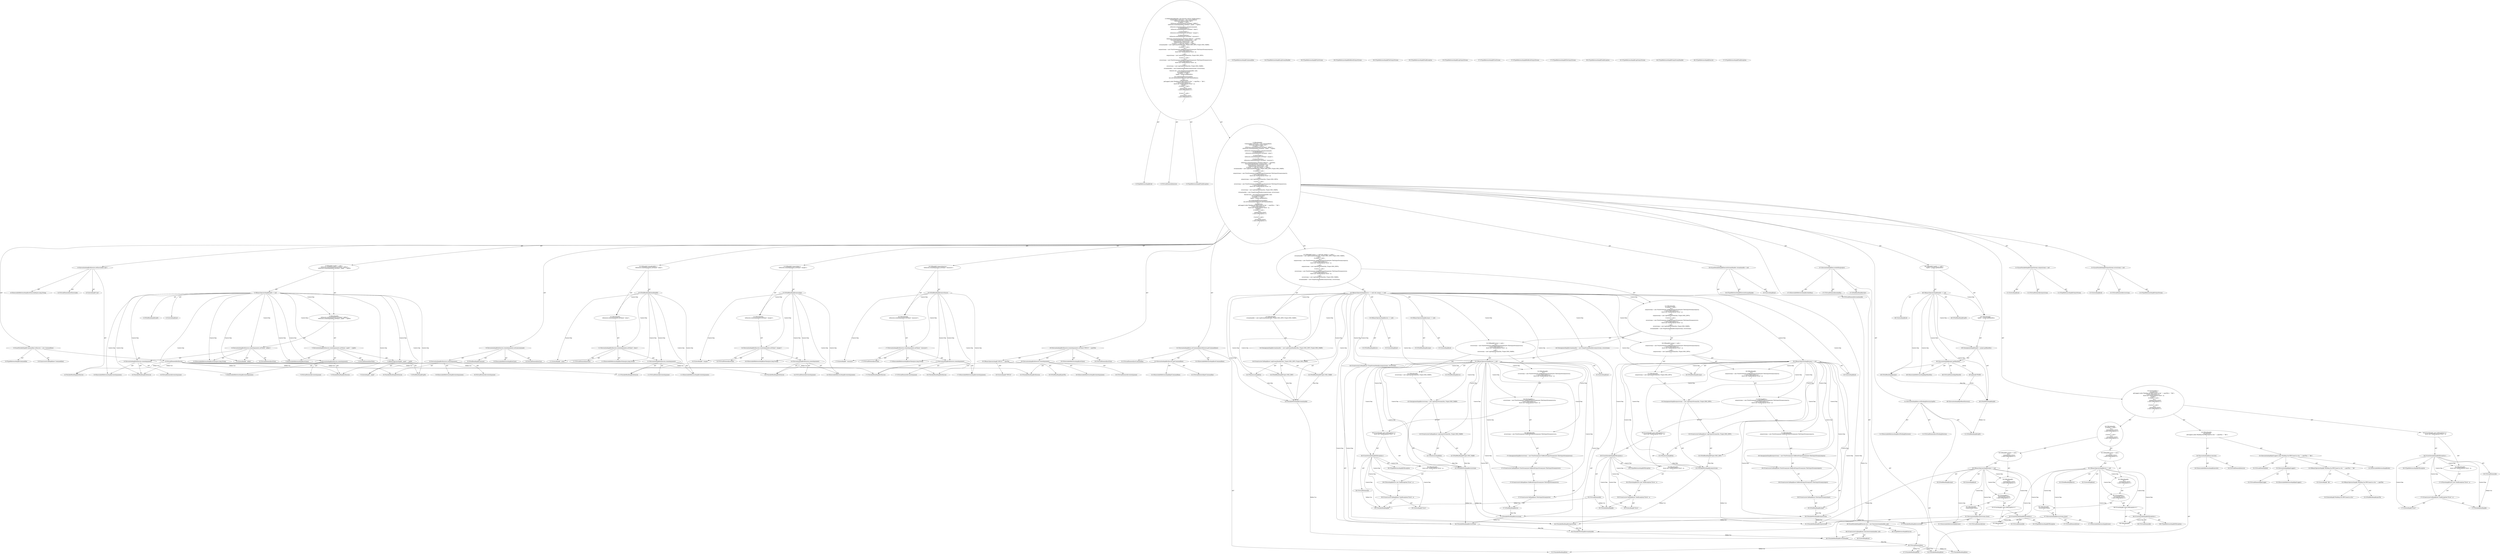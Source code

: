 digraph "execute#?" {
0 [label="2:CtTypeReferenceImpl@void" shape=ellipse]
1 [label="2:CtVirtualElement@execute" shape=ellipse]
2 [label="2:CtTypeReferenceImpl@TaskException" shape=ellipse]
3 [label="3:CtTypeReferenceImpl@Commandline" shape=ellipse]
4 [label="3:CtTypeReferenceImpl@Commandline" shape=ellipse]
5 [label="3:CtConstructorCallImpl@new Commandline()" shape=ellipse]
6 [label="3:CtVirtualElement@toExecute" shape=ellipse]
7 [label="3:CtLocalVariableImpl@Commandline toExecute = new Commandline()" shape=ellipse]
8 [label="4:CtExecutableReferenceImpl@setExecutable(java.lang.String)" shape=ellipse]
9 [label="4:CtVirtualElement@setExecutable" shape=ellipse]
10 [label="4:CtVariableReadImpl@toExecute" shape=ellipse]
11 [label="4:CtLiteralImpl@\"rpm\"" shape=ellipse]
12 [label="4:CtInvocationImpl@toExecute.setExecutable(\"rpm\")" shape=ellipse]
13 [label="5:CtFieldReadImpl@topDir" shape=ellipse]
14 [label="5:CtLiteralImpl@null" shape=ellipse]
15 [label="5:CtBinaryOperatorImpl@topDir != null" shape=ellipse]
16 [label="6:CtExecutableReferenceImpl@setValue(java.lang.String)" shape=ellipse]
17 [label="6:CtVirtualElement@setValue" shape=ellipse]
18 [label="6:CtExecutableReferenceImpl@createArgument()" shape=ellipse]
19 [label="6:CtVirtualElement@createArgument" shape=ellipse]
20 [label="6:CtVariableReadImpl@toExecute" shape=ellipse]
21 [label="6:CtInvocationImpl@toExecute.createArgument()" shape=ellipse]
22 [label="6:CtLiteralImpl@\"--define\"" shape=ellipse]
23 [label="6:CtInvocationImpl@toExecute.createArgument().setValue(\"--define\")" shape=ellipse]
24 [label="7:CtExecutableReferenceImpl@setValue()" shape=ellipse]
25 [label="7:CtVirtualElement@setValue" shape=ellipse]
26 [label="7:CtExecutableReferenceImpl@createArgument()" shape=ellipse]
27 [label="7:CtVirtualElement@createArgument" shape=ellipse]
28 [label="7:CtVariableReadImpl@toExecute" shape=ellipse]
29 [label="7:CtInvocationImpl@toExecute.createArgument()" shape=ellipse]
30 [label="7:CtLiteralImpl@\"_topdir\"" shape=ellipse]
31 [label="7:CtFieldReadImpl@topDir" shape=ellipse]
32 [label="7:CtBinaryOperatorImpl@\"_topdir\" + topDir" shape=ellipse]
33 [label="7:CtInvocationImpl@toExecute.createArgument().setValue(\"_topdir\" + topDir)" shape=ellipse]
34 [label="5:CtBlockImpl@\{
    toExecute.createArgument().setValue(\"--define\");
    toExecute.createArgument().setValue(\"_topdir\" + topDir);
\}" shape=ellipse]
35 [label="5:CtIfImpl@if (topDir != null) \{
    toExecute.createArgument().setValue(\"--define\");
    toExecute.createArgument().setValue(\"_topdir\" + topDir);
\}" shape=ellipse]
36 [label="9:CtExecutableReferenceImpl@setLine()" shape=ellipse]
37 [label="9:CtVirtualElement@setLine" shape=ellipse]
38 [label="9:CtExecutableReferenceImpl@createArgument()" shape=ellipse]
39 [label="9:CtVirtualElement@createArgument" shape=ellipse]
40 [label="9:CtVariableReadImpl@toExecute" shape=ellipse]
41 [label="9:CtInvocationImpl@toExecute.createArgument()" shape=ellipse]
42 [label="9:CtFieldReadImpl@command" shape=ellipse]
43 [label="9:CtInvocationImpl@toExecute.createArgument().setLine(command)" shape=ellipse]
44 [label="10:CtFieldReadImpl@cleanBuildDir" shape=ellipse]
45 [label="11:CtExecutableReferenceImpl@setValue(java.lang.String)" shape=ellipse]
46 [label="11:CtVirtualElement@setValue" shape=ellipse]
47 [label="11:CtExecutableReferenceImpl@createArgument()" shape=ellipse]
48 [label="11:CtVirtualElement@createArgument" shape=ellipse]
49 [label="11:CtVariableReadImpl@toExecute" shape=ellipse]
50 [label="11:CtInvocationImpl@toExecute.createArgument()" shape=ellipse]
51 [label="11:CtLiteralImpl@\"--clean\"" shape=ellipse]
52 [label="11:CtInvocationImpl@toExecute.createArgument().setValue(\"--clean\")" shape=ellipse]
53 [label="10:CtBlockImpl@\{
    toExecute.createArgument().setValue(\"--clean\");
\}" shape=ellipse]
54 [label="10:CtIfImpl@if (cleanBuildDir) \{
    toExecute.createArgument().setValue(\"--clean\");
\}" shape=ellipse]
55 [label="13:CtFieldReadImpl@removeSpec" shape=ellipse]
56 [label="14:CtExecutableReferenceImpl@setValue(java.lang.String)" shape=ellipse]
57 [label="14:CtVirtualElement@setValue" shape=ellipse]
58 [label="14:CtExecutableReferenceImpl@createArgument()" shape=ellipse]
59 [label="14:CtVirtualElement@createArgument" shape=ellipse]
60 [label="14:CtVariableReadImpl@toExecute" shape=ellipse]
61 [label="14:CtInvocationImpl@toExecute.createArgument()" shape=ellipse]
62 [label="14:CtLiteralImpl@\"--rmspec\"" shape=ellipse]
63 [label="14:CtInvocationImpl@toExecute.createArgument().setValue(\"--rmspec\")" shape=ellipse]
64 [label="13:CtBlockImpl@\{
    toExecute.createArgument().setValue(\"--rmspec\");
\}" shape=ellipse]
65 [label="13:CtIfImpl@if (removeSpec) \{
    toExecute.createArgument().setValue(\"--rmspec\");
\}" shape=ellipse]
66 [label="16:CtFieldReadImpl@removeSource" shape=ellipse]
67 [label="17:CtExecutableReferenceImpl@setValue(java.lang.String)" shape=ellipse]
68 [label="17:CtVirtualElement@setValue" shape=ellipse]
69 [label="17:CtExecutableReferenceImpl@createArgument()" shape=ellipse]
70 [label="17:CtVirtualElement@createArgument" shape=ellipse]
71 [label="17:CtVariableReadImpl@toExecute" shape=ellipse]
72 [label="17:CtInvocationImpl@toExecute.createArgument()" shape=ellipse]
73 [label="17:CtLiteralImpl@\"--rmsource\"" shape=ellipse]
74 [label="17:CtInvocationImpl@toExecute.createArgument().setValue(\"--rmsource\")" shape=ellipse]
75 [label="16:CtBlockImpl@\{
    toExecute.createArgument().setValue(\"--rmsource\");
\}" shape=ellipse]
76 [label="16:CtIfImpl@if (removeSource) \{
    toExecute.createArgument().setValue(\"--rmsource\");
\}" shape=ellipse]
77 [label="19:CtExecutableReferenceImpl@setValue()" shape=ellipse]
78 [label="19:CtVirtualElement@setValue" shape=ellipse]
79 [label="19:CtExecutableReferenceImpl@createArgument()" shape=ellipse]
80 [label="19:CtVirtualElement@createArgument" shape=ellipse]
81 [label="19:CtVariableReadImpl@toExecute" shape=ellipse]
82 [label="19:CtInvocationImpl@toExecute.createArgument()" shape=ellipse]
83 [label="19:CtLiteralImpl@\"SPECS/\"" shape=ellipse]
84 [label="19:CtFieldReadImpl@specFile" shape=ellipse]
85 [label="19:CtBinaryOperatorImpl@\"SPECS/\" + specFile" shape=ellipse]
86 [label="19:CtInvocationImpl@toExecute.createArgument().setValue(\"SPECS/\" + specFile)" shape=ellipse]
87 [label="20:CtTypeReferenceImpl@ExecuteStreamHandler" shape=ellipse]
88 [label="20:CtLiteralImpl@null" shape=ellipse]
89 [label="20:CtVirtualElement@streamhandler" shape=ellipse]
90 [label="20:CtLocalVariableImpl@ExecuteStreamHandler streamhandler = null" shape=ellipse]
91 [label="21:CtTypeReferenceImpl@OutputStream" shape=ellipse]
92 [label="21:CtLiteralImpl@null" shape=ellipse]
93 [label="21:CtVirtualElement@outputstream" shape=ellipse]
94 [label="21:CtLocalVariableImpl@OutputStream outputstream = null" shape=ellipse]
95 [label="22:CtTypeReferenceImpl@OutputStream" shape=ellipse]
96 [label="22:CtLiteralImpl@null" shape=ellipse]
97 [label="22:CtVirtualElement@errorstream" shape=ellipse]
98 [label="22:CtLocalVariableImpl@OutputStream errorstream = null" shape=ellipse]
99 [label="23:CtFieldReadImpl@error" shape=ellipse]
100 [label="23:CtLiteralImpl@null" shape=ellipse]
101 [label="23:CtBinaryOperatorImpl@(error == null)" shape=ellipse]
102 [label="23:CtFieldReadImpl@output" shape=ellipse]
103 [label="23:CtLiteralImpl@null" shape=ellipse]
104 [label="23:CtBinaryOperatorImpl@(output == null)" shape=ellipse]
105 [label="23:CtBinaryOperatorImpl@(error == null) && (output == null)" shape=ellipse]
106 [label="24:CtVariableWriteImpl@streamhandler" shape=ellipse]
107 [label="24:CtTypeReferenceImpl@LogStreamHandler" shape=ellipse]
108 [label="24:CtThisAccessImpl@this" shape=ellipse]
109 [label="24:CtFieldReadImpl@Project.MSG_INFO" shape=ellipse]
110 [label="24:CtFieldReadImpl@Project.MSG_WARN" shape=ellipse]
111 [label="24:CtConstructorCallImpl@new LogStreamHandler(this, Project.MSG_INFO, Project.MSG_WARN)" shape=ellipse]
112 [label="24:CtAssignmentImpl@streamhandler = new LogStreamHandler(this, Project.MSG_INFO, Project.MSG_WARN)" shape=ellipse]
113 [label="23:CtBlockImpl@\{
    streamhandler = new LogStreamHandler(this, Project.MSG_INFO, Project.MSG_WARN);
\}" shape=ellipse]
114 [label="26:CtFieldReadImpl@output" shape=ellipse]
115 [label="26:CtLiteralImpl@null" shape=ellipse]
116 [label="26:CtBinaryOperatorImpl@output != null" shape=ellipse]
117 [label="28:CtVariableWriteImpl@outputstream" shape=ellipse]
118 [label="28:CtTypeReferenceImpl@PrintStream" shape=ellipse]
119 [label="28:CtTypeReferenceImpl@BufferedOutputStream" shape=ellipse]
120 [label="28:CtTypeReferenceImpl@FileOutputStream" shape=ellipse]
121 [label="28:CtFieldReadImpl@output" shape=ellipse]
122 [label="28:CtConstructorCallImpl@new FileOutputStream(output)" shape=ellipse]
123 [label="28:CtConstructorCallImpl@new BufferedOutputStream(new FileOutputStream(output))" shape=ellipse]
124 [label="28:CtConstructorCallImpl@new PrintStream(new BufferedOutputStream(new FileOutputStream(output)))" shape=ellipse]
125 [label="28:CtAssignmentImpl@outputstream = new PrintStream(new BufferedOutputStream(new FileOutputStream(output)))" shape=ellipse]
126 [label="27:CtBlockImpl@\{
    outputstream = new PrintStream(new BufferedOutputStream(new FileOutputStream(output)));
\}" shape=ellipse]
127 [label="29:CtVirtualElement@e" shape=ellipse]
128 [label="29:CtTypeReferenceImpl@IOException" shape=ellipse]
129 [label="29:CtCatchVariableImpl@IOException e" shape=ellipse]
130 [label="30:CtTypeReferenceImpl@TaskException" shape=ellipse]
131 [label="30:CtLiteralImpl@\"Error\"" shape=ellipse]
132 [label="30:CtVariableReadImpl@e" shape=ellipse]
133 [label="30:CtConstructorCallImpl@new TaskException(\"Error\", e)" shape=ellipse]
134 [label="30:CtThrowImpl@throw new TaskException(\"Error\", e)" shape=ellipse]
135 [label="29:CtBlockImpl@\{
    throw new TaskException(\"Error\", e);
\}" shape=ellipse]
136 [label="29:CtCatchImpl@ catch (IOException e) \{
    throw new TaskException(\"Error\", e);
\}" shape=ellipse]
137 [label="27:CtTryImpl@try \{
    outputstream = new PrintStream(new BufferedOutputStream(new FileOutputStream(output)));
\} catch (IOException e) \{
    throw new TaskException(\"Error\", e);
\}" shape=ellipse]
138 [label="26:CtBlockImpl@\{
    try \{
        outputstream = new PrintStream(new BufferedOutputStream(new FileOutputStream(output)));
    \} catch (IOException e) \{
        throw new TaskException(\"Error\", e);
    \}
\}" shape=ellipse]
139 [label="33:CtVariableWriteImpl@outputstream" shape=ellipse]
140 [label="33:CtTypeReferenceImpl@LogOutputStream" shape=ellipse]
141 [label="33:CtThisAccessImpl@this" shape=ellipse]
142 [label="33:CtFieldReadImpl@Project.MSG_INFO" shape=ellipse]
143 [label="33:CtConstructorCallImpl@new LogOutputStream(this, Project.MSG_INFO)" shape=ellipse]
144 [label="33:CtAssignmentImpl@outputstream = new LogOutputStream(this, Project.MSG_INFO)" shape=ellipse]
145 [label="32:CtBlockImpl@\{
    outputstream = new LogOutputStream(this, Project.MSG_INFO);
\}" shape=ellipse]
146 [label="26:CtIfImpl@if (output != null) \{
    try \{
        outputstream = new PrintStream(new BufferedOutputStream(new FileOutputStream(output)));
    \} catch (IOException e) \{
        throw new TaskException(\"Error\", e);
    \}
\} else \{
    outputstream = new LogOutputStream(this, Project.MSG_INFO);
\}" shape=ellipse]
147 [label="35:CtFieldReadImpl@error" shape=ellipse]
148 [label="35:CtLiteralImpl@null" shape=ellipse]
149 [label="35:CtBinaryOperatorImpl@error != null" shape=ellipse]
150 [label="37:CtVariableWriteImpl@errorstream" shape=ellipse]
151 [label="37:CtTypeReferenceImpl@PrintStream" shape=ellipse]
152 [label="37:CtTypeReferenceImpl@BufferedOutputStream" shape=ellipse]
153 [label="37:CtTypeReferenceImpl@FileOutputStream" shape=ellipse]
154 [label="37:CtFieldReadImpl@error" shape=ellipse]
155 [label="37:CtConstructorCallImpl@new FileOutputStream(error)" shape=ellipse]
156 [label="37:CtConstructorCallImpl@new BufferedOutputStream(new FileOutputStream(error))" shape=ellipse]
157 [label="37:CtConstructorCallImpl@new PrintStream(new BufferedOutputStream(new FileOutputStream(error)))" shape=ellipse]
158 [label="37:CtAssignmentImpl@errorstream = new PrintStream(new BufferedOutputStream(new FileOutputStream(error)))" shape=ellipse]
159 [label="36:CtBlockImpl@\{
    errorstream = new PrintStream(new BufferedOutputStream(new FileOutputStream(error)));
\}" shape=ellipse]
160 [label="38:CtVirtualElement@e" shape=ellipse]
161 [label="38:CtTypeReferenceImpl@IOException" shape=ellipse]
162 [label="38:CtCatchVariableImpl@IOException e" shape=ellipse]
163 [label="39:CtTypeReferenceImpl@TaskException" shape=ellipse]
164 [label="39:CtLiteralImpl@\"Error\"" shape=ellipse]
165 [label="39:CtVariableReadImpl@e" shape=ellipse]
166 [label="39:CtConstructorCallImpl@new TaskException(\"Error\", e)" shape=ellipse]
167 [label="39:CtThrowImpl@throw new TaskException(\"Error\", e)" shape=ellipse]
168 [label="38:CtBlockImpl@\{
    throw new TaskException(\"Error\", e);
\}" shape=ellipse]
169 [label="38:CtCatchImpl@ catch (IOException e) \{
    throw new TaskException(\"Error\", e);
\}" shape=ellipse]
170 [label="36:CtTryImpl@try \{
    errorstream = new PrintStream(new BufferedOutputStream(new FileOutputStream(error)));
\} catch (IOException e) \{
    throw new TaskException(\"Error\", e);
\}" shape=ellipse]
171 [label="35:CtBlockImpl@\{
    try \{
        errorstream = new PrintStream(new BufferedOutputStream(new FileOutputStream(error)));
    \} catch (IOException e) \{
        throw new TaskException(\"Error\", e);
    \}
\}" shape=ellipse]
172 [label="42:CtVariableWriteImpl@errorstream" shape=ellipse]
173 [label="42:CtTypeReferenceImpl@LogOutputStream" shape=ellipse]
174 [label="42:CtThisAccessImpl@this" shape=ellipse]
175 [label="42:CtFieldReadImpl@Project.MSG_WARN" shape=ellipse]
176 [label="42:CtConstructorCallImpl@new LogOutputStream(this, Project.MSG_WARN)" shape=ellipse]
177 [label="42:CtAssignmentImpl@errorstream = new LogOutputStream(this, Project.MSG_WARN)" shape=ellipse]
178 [label="41:CtBlockImpl@\{
    errorstream = new LogOutputStream(this, Project.MSG_WARN);
\}" shape=ellipse]
179 [label="35:CtIfImpl@if (error != null) \{
    try \{
        errorstream = new PrintStream(new BufferedOutputStream(new FileOutputStream(error)));
    \} catch (IOException e) \{
        throw new TaskException(\"Error\", e);
    \}
\} else \{
    errorstream = new LogOutputStream(this, Project.MSG_WARN);
\}" shape=ellipse]
180 [label="44:CtVariableWriteImpl@streamhandler" shape=ellipse]
181 [label="44:CtTypeReferenceImpl@PumpStreamHandler" shape=ellipse]
182 [label="44:CtVariableReadImpl@outputstream" shape=ellipse]
183 [label="44:CtVariableReadImpl@errorstream" shape=ellipse]
184 [label="44:CtConstructorCallImpl@new PumpStreamHandler(outputstream, errorstream)" shape=ellipse]
185 [label="44:CtAssignmentImpl@streamhandler = new PumpStreamHandler(outputstream, errorstream)" shape=ellipse]
186 [label="25:CtBlockImpl@\{
    if (output != null) \{
        try \{
            outputstream = new PrintStream(new BufferedOutputStream(new FileOutputStream(output)));
        \} catch (IOException e) \{
            throw new TaskException(\"Error\", e);
        \}
    \} else \{
        outputstream = new LogOutputStream(this, Project.MSG_INFO);
    \}
    if (error != null) \{
        try \{
            errorstream = new PrintStream(new BufferedOutputStream(new FileOutputStream(error)));
        \} catch (IOException e) \{
            throw new TaskException(\"Error\", e);
        \}
    \} else \{
        errorstream = new LogOutputStream(this, Project.MSG_WARN);
    \}
    streamhandler = new PumpStreamHandler(outputstream, errorstream);
\}" shape=ellipse]
187 [label="23:CtIfImpl@if ((error == null) && (output == null)) \{
    streamhandler = new LogStreamHandler(this, Project.MSG_INFO, Project.MSG_WARN);
\} else \{
    if (output != null) \{
        try \{
            outputstream = new PrintStream(new BufferedOutputStream(new FileOutputStream(output)));
        \} catch (IOException e) \{
            throw new TaskException(\"Error\", e);
        \}
    \} else \{
        outputstream = new LogOutputStream(this, Project.MSG_INFO);
    \}
    if (error != null) \{
        try \{
            errorstream = new PrintStream(new BufferedOutputStream(new FileOutputStream(error)));
        \} catch (IOException e) \{
            throw new TaskException(\"Error\", e);
        \}
    \} else \{
        errorstream = new LogOutputStream(this, Project.MSG_WARN);
    \}
    streamhandler = new PumpStreamHandler(outputstream, errorstream);
\}" shape=ellipse]
188 [label="46:CtTypeReferenceImpl@Execute" shape=ellipse]
189 [label="46:CtTypeReferenceImpl@Execute" shape=ellipse]
190 [label="46:CtVariableReadImpl@streamhandler" shape=ellipse]
191 [label="46:CtLiteralImpl@null" shape=ellipse]
192 [label="46:CtConstructorCallImpl@new Execute(streamhandler, null)" shape=ellipse]
193 [label="46:CtVirtualElement@exe" shape=ellipse]
194 [label="46:CtLocalVariableImpl@Execute exe = new Execute(streamhandler, null)" shape=ellipse]
195 [label="47:CtExecutableReferenceImpl@setAntRun()" shape=ellipse]
196 [label="47:CtVirtualElement@setAntRun" shape=ellipse]
197 [label="47:CtVariableReadImpl@exe" shape=ellipse]
198 [label="47:CtFieldReadImpl@project" shape=ellipse]
199 [label="47:CtInvocationImpl@exe.setAntRun(project)" shape=ellipse]
200 [label="48:CtFieldReadImpl@topDir" shape=ellipse]
201 [label="48:CtLiteralImpl@null" shape=ellipse]
202 [label="48:CtBinaryOperatorImpl@topDir == null" shape=ellipse]
203 [label="49:CtFieldWriteImpl@topDir" shape=ellipse]
204 [label="49:CtExecutableReferenceImpl@getBaseDir()" shape=ellipse]
205 [label="49:CtVirtualElement@getBaseDir" shape=ellipse]
206 [label="49:CtFieldReadImpl@project" shape=ellipse]
207 [label="49:CtInvocationImpl@project.getBaseDir()" shape=ellipse]
208 [label="49:CtAssignmentImpl@topDir = project.getBaseDir()" shape=ellipse]
209 [label="48:CtBlockImpl@\{
    topDir = project.getBaseDir();
\}" shape=ellipse]
210 [label="48:CtIfImpl@if (topDir == null) \{
    topDir = project.getBaseDir();
\}" shape=ellipse]
211 [label="51:CtExecutableReferenceImpl@setWorkingDirectory()" shape=ellipse]
212 [label="51:CtVirtualElement@setWorkingDirectory" shape=ellipse]
213 [label="51:CtVariableReadImpl@exe" shape=ellipse]
214 [label="51:CtFieldReadImpl@topDir" shape=ellipse]
215 [label="51:CtInvocationImpl@exe.setWorkingDirectory(topDir)" shape=ellipse]
216 [label="52:CtExecutableReferenceImpl@setCommandline()" shape=ellipse]
217 [label="52:CtVirtualElement@setCommandline" shape=ellipse]
218 [label="52:CtVariableReadImpl@exe" shape=ellipse]
219 [label="52:CtExecutableReferenceImpl@getCommandline()" shape=ellipse]
220 [label="52:CtVirtualElement@getCommandline" shape=ellipse]
221 [label="52:CtVariableReadImpl@toExecute" shape=ellipse]
222 [label="52:CtInvocationImpl@toExecute.getCommandline()" shape=ellipse]
223 [label="52:CtInvocationImpl@exe.setCommandline(toExecute.getCommandline())" shape=ellipse]
224 [label="54:CtExecutableReferenceImpl@execute()" shape=ellipse]
225 [label="54:CtVirtualElement@execute" shape=ellipse]
226 [label="54:CtVariableReadImpl@exe" shape=ellipse]
227 [label="54:CtInvocationImpl@exe.execute()" shape=ellipse]
228 [label="55:CtExecutableReferenceImpl@info()" shape=ellipse]
229 [label="55:CtVirtualElement@info" shape=ellipse]
230 [label="55:CtExecutableReferenceImpl@getLogger()" shape=ellipse]
231 [label="55:CtVirtualElement@getLogger" shape=ellipse]
232 [label="55:CtInvocationImpl@getLogger()" shape=ellipse]
233 [label="55:CtLiteralImpl@\"Building the RPM based on the \"" shape=ellipse]
234 [label="55:CtFieldReadImpl@specFile" shape=ellipse]
235 [label="55:CtBinaryOperatorImpl@(\"Building the RPM based on the \" + specFile)" shape=ellipse]
236 [label="55:CtLiteralImpl@\" file\"" shape=ellipse]
237 [label="55:CtBinaryOperatorImpl@(\"Building the RPM based on the \" + specFile) + \" file\"" shape=ellipse]
238 [label="55:CtInvocationImpl@getLogger().info((\"Building the RPM based on the \" + specFile) + \" file\")" shape=ellipse]
239 [label="53:CtBlockImpl@\{
    exe.execute();
    getLogger().info((\"Building the RPM based on the \" + specFile) + \" file\");
\}" shape=ellipse]
240 [label="56:CtVirtualElement@e" shape=ellipse]
241 [label="56:CtTypeReferenceImpl@IOException" shape=ellipse]
242 [label="56:CtCatchVariableImpl@IOException e" shape=ellipse]
243 [label="57:CtTypeReferenceImpl@TaskException" shape=ellipse]
244 [label="57:CtLiteralImpl@\"Error\"" shape=ellipse]
245 [label="57:CtVariableReadImpl@e" shape=ellipse]
246 [label="57:CtConstructorCallImpl@new TaskException(\"Error\", e)" shape=ellipse]
247 [label="57:CtThrowImpl@throw new TaskException(\"Error\", e)" shape=ellipse]
248 [label="56:CtBlockImpl@\{
    throw new TaskException(\"Error\", e);
\}" shape=ellipse]
249 [label="56:CtCatchImpl@ catch (IOException e) \{
    throw new TaskException(\"Error\", e);
\}" shape=ellipse]
250 [label="59:CtFieldReadImpl@output" shape=ellipse]
251 [label="59:CtLiteralImpl@null" shape=ellipse]
252 [label="59:CtBinaryOperatorImpl@output != null" shape=ellipse]
253 [label="61:CtExecutableReferenceImpl@close()" shape=ellipse]
254 [label="61:CtVirtualElement@close" shape=ellipse]
255 [label="61:CtVariableReadImpl@outputstream" shape=ellipse]
256 [label="61:CtInvocationImpl@outputstream.close()" shape=ellipse]
257 [label="60:CtBlockImpl@\{
    outputstream.close();
\}" shape=ellipse]
258 [label="62:CtVirtualElement@e" shape=ellipse]
259 [label="62:CtTypeReferenceImpl@IOException" shape=ellipse]
260 [label="62:CtCatchVariableImpl@IOException e" shape=ellipse]
261 [label="62:CtBlockImpl@\{
\}" shape=ellipse]
262 [label="62:CtCatchImpl@ catch (IOException e) \{
\}" shape=ellipse]
263 [label="60:CtTryImpl@try \{
    outputstream.close();
\} catch (IOException e) \{
\}" shape=ellipse]
264 [label="59:CtBlockImpl@\{
    try \{
        outputstream.close();
    \} catch (IOException e) \{
    \}
\}" shape=ellipse]
265 [label="59:CtIfImpl@if (output != null) \{
    try \{
        outputstream.close();
    \} catch (IOException e) \{
    \}
\}" shape=ellipse]
266 [label="65:CtFieldReadImpl@error" shape=ellipse]
267 [label="65:CtLiteralImpl@null" shape=ellipse]
268 [label="65:CtBinaryOperatorImpl@error != null" shape=ellipse]
269 [label="67:CtExecutableReferenceImpl@close()" shape=ellipse]
270 [label="67:CtVirtualElement@close" shape=ellipse]
271 [label="67:CtVariableReadImpl@errorstream" shape=ellipse]
272 [label="67:CtInvocationImpl@errorstream.close()" shape=ellipse]
273 [label="66:CtBlockImpl@\{
    errorstream.close();
\}" shape=ellipse]
274 [label="68:CtVirtualElement@e" shape=ellipse]
275 [label="68:CtTypeReferenceImpl@IOException" shape=ellipse]
276 [label="68:CtCatchVariableImpl@IOException e" shape=ellipse]
277 [label="68:CtBlockImpl@\{
\}" shape=ellipse]
278 [label="68:CtCatchImpl@ catch (IOException e) \{
\}" shape=ellipse]
279 [label="66:CtTryImpl@try \{
    errorstream.close();
\} catch (IOException e) \{
\}" shape=ellipse]
280 [label="65:CtBlockImpl@\{
    try \{
        errorstream.close();
    \} catch (IOException e) \{
    \}
\}" shape=ellipse]
281 [label="65:CtIfImpl@if (error != null) \{
    try \{
        errorstream.close();
    \} catch (IOException e) \{
    \}
\}" shape=ellipse]
282 [label="58:CtBlockImpl@\{
    if (output != null) \{
        try \{
            outputstream.close();
        \} catch (IOException e) \{
        \}
    \}
    if (error != null) \{
        try \{
            errorstream.close();
        \} catch (IOException e) \{
        \}
    \}
\}" shape=ellipse]
283 [label="53:CtTryImpl@try \{
    exe.execute();
    getLogger().info((\"Building the RPM based on the \" + specFile) + \" file\");
\} catch (IOException e) \{
    throw new TaskException(\"Error\", e);
\} finally \{
    if (output != null) \{
        try \{
            outputstream.close();
        \} catch (IOException e) \{
        \}
    \}
    if (error != null) \{
        try \{
            errorstream.close();
        \} catch (IOException e) \{
        \}
    \}
\}" shape=ellipse]
284 [label="2:CtBlockImpl@\{
    Commandline toExecute = new Commandline();
    toExecute.setExecutable(\"rpm\");
    if (topDir != null) \{
        toExecute.createArgument().setValue(\"--define\");
        toExecute.createArgument().setValue(\"_topdir\" + topDir);
    \}
    toExecute.createArgument().setLine(command);
    if (cleanBuildDir) \{
        toExecute.createArgument().setValue(\"--clean\");
    \}
    if (removeSpec) \{
        toExecute.createArgument().setValue(\"--rmspec\");
    \}
    if (removeSource) \{
        toExecute.createArgument().setValue(\"--rmsource\");
    \}
    toExecute.createArgument().setValue(\"SPECS/\" + specFile);
    ExecuteStreamHandler streamhandler = null;
    OutputStream outputstream = null;
    OutputStream errorstream = null;
    if ((error == null) && (output == null)) \{
        streamhandler = new LogStreamHandler(this, Project.MSG_INFO, Project.MSG_WARN);
    \} else \{
        if (output != null) \{
            try \{
                outputstream = new PrintStream(new BufferedOutputStream(new FileOutputStream(output)));
            \} catch (IOException e) \{
                throw new TaskException(\"Error\", e);
            \}
        \} else \{
            outputstream = new LogOutputStream(this, Project.MSG_INFO);
        \}
        if (error != null) \{
            try \{
                errorstream = new PrintStream(new BufferedOutputStream(new FileOutputStream(error)));
            \} catch (IOException e) \{
                throw new TaskException(\"Error\", e);
            \}
        \} else \{
            errorstream = new LogOutputStream(this, Project.MSG_WARN);
        \}
        streamhandler = new PumpStreamHandler(outputstream, errorstream);
    \}
    Execute exe = new Execute(streamhandler, null);
    exe.setAntRun(project);
    if (topDir == null) \{
        topDir = project.getBaseDir();
    \}
    exe.setWorkingDirectory(topDir);
    exe.setCommandline(toExecute.getCommandline());
    try \{
        exe.execute();
        getLogger().info((\"Building the RPM based on the \" + specFile) + \" file\");
    \} catch (IOException e) \{
        throw new TaskException(\"Error\", e);
    \} finally \{
        if (output != null) \{
            try \{
                outputstream.close();
            \} catch (IOException e) \{
            \}
        \}
        if (error != null) \{
            try \{
                errorstream.close();
            \} catch (IOException e) \{
            \}
        \}
    \}
\}" shape=ellipse]
285 [label="2:CtMethodImpl@public void execute() throws TaskException \{
    Commandline toExecute = new Commandline();
    toExecute.setExecutable(\"rpm\");
    if (topDir != null) \{
        toExecute.createArgument().setValue(\"--define\");
        toExecute.createArgument().setValue(\"_topdir\" + topDir);
    \}
    toExecute.createArgument().setLine(command);
    if (cleanBuildDir) \{
        toExecute.createArgument().setValue(\"--clean\");
    \}
    if (removeSpec) \{
        toExecute.createArgument().setValue(\"--rmspec\");
    \}
    if (removeSource) \{
        toExecute.createArgument().setValue(\"--rmsource\");
    \}
    toExecute.createArgument().setValue(\"SPECS/\" + specFile);
    ExecuteStreamHandler streamhandler = null;
    OutputStream outputstream = null;
    OutputStream errorstream = null;
    if ((error == null) && (output == null)) \{
        streamhandler = new LogStreamHandler(this, Project.MSG_INFO, Project.MSG_WARN);
    \} else \{
        if (output != null) \{
            try \{
                outputstream = new PrintStream(new BufferedOutputStream(new FileOutputStream(output)));
            \} catch (IOException e) \{
                throw new TaskException(\"Error\", e);
            \}
        \} else \{
            outputstream = new LogOutputStream(this, Project.MSG_INFO);
        \}
        if (error != null) \{
            try \{
                errorstream = new PrintStream(new BufferedOutputStream(new FileOutputStream(error)));
            \} catch (IOException e) \{
                throw new TaskException(\"Error\", e);
            \}
        \} else \{
            errorstream = new LogOutputStream(this, Project.MSG_WARN);
        \}
        streamhandler = new PumpStreamHandler(outputstream, errorstream);
    \}
    Execute exe = new Execute(streamhandler, null);
    exe.setAntRun(project);
    if (topDir == null) \{
        topDir = project.getBaseDir();
    \}
    exe.setWorkingDirectory(topDir);
    exe.setCommandline(toExecute.getCommandline());
    try \{
        exe.execute();
        getLogger().info((\"Building the RPM based on the \" + specFile) + \" file\");
    \} catch (IOException e) \{
        throw new TaskException(\"Error\", e);
    \} finally \{
        if (output != null) \{
            try \{
                outputstream.close();
            \} catch (IOException e) \{
            \}
        \}
        if (error != null) \{
            try \{
                errorstream.close();
            \} catch (IOException e) \{
            \}
        \}
    \}
\}" shape=ellipse]
286 [label="49:Update@UPDATE" shape=ellipse]
287 [label="49:CtInvocationImpl@getBaseDirectory()" shape=ellipse]
6 -> 10 [label="Define-Use"];
6 -> 20 [label="Define-Use"];
6 -> 28 [label="Define-Use"];
6 -> 40 [label="Define-Use"];
6 -> 49 [label="Define-Use"];
6 -> 60 [label="Define-Use"];
6 -> 71 [label="Define-Use"];
6 -> 81 [label="Define-Use"];
6 -> 221 [label="Define-Use"];
7 -> 6 [label="AST"];
7 -> 3 [label="AST"];
7 -> 5 [label="AST"];
12 -> 9 [label="AST"];
12 -> 10 [label="AST"];
12 -> 8 [label="AST"];
12 -> 11 [label="AST"];
15 -> 13 [label="AST"];
15 -> 14 [label="AST"];
15 -> 34 [label="Control Dep"];
15 -> 23 [label="Control Dep"];
15 -> 16 [label="Control Dep"];
15 -> 21 [label="Control Dep"];
15 -> 18 [label="Control Dep"];
15 -> 20 [label="Control Dep"];
15 -> 22 [label="Control Dep"];
15 -> 33 [label="Control Dep"];
15 -> 24 [label="Control Dep"];
15 -> 29 [label="Control Dep"];
15 -> 26 [label="Control Dep"];
15 -> 28 [label="Control Dep"];
15 -> 32 [label="Control Dep"];
15 -> 30 [label="Control Dep"];
15 -> 31 [label="Control Dep"];
21 -> 19 [label="AST"];
21 -> 20 [label="AST"];
21 -> 18 [label="AST"];
23 -> 17 [label="AST"];
23 -> 21 [label="AST"];
23 -> 16 [label="AST"];
23 -> 22 [label="AST"];
29 -> 27 [label="AST"];
29 -> 28 [label="AST"];
29 -> 26 [label="AST"];
32 -> 30 [label="AST"];
32 -> 31 [label="AST"];
33 -> 25 [label="AST"];
33 -> 29 [label="AST"];
33 -> 24 [label="AST"];
33 -> 32 [label="AST"];
34 -> 23 [label="AST"];
34 -> 33 [label="AST"];
35 -> 15 [label="AST"];
35 -> 34 [label="AST"];
41 -> 39 [label="AST"];
41 -> 40 [label="AST"];
41 -> 38 [label="AST"];
43 -> 37 [label="AST"];
43 -> 41 [label="AST"];
43 -> 36 [label="AST"];
43 -> 42 [label="AST"];
44 -> 53 [label="Control Dep"];
44 -> 52 [label="Control Dep"];
44 -> 45 [label="Control Dep"];
44 -> 50 [label="Control Dep"];
44 -> 47 [label="Control Dep"];
44 -> 49 [label="Control Dep"];
44 -> 51 [label="Control Dep"];
50 -> 48 [label="AST"];
50 -> 49 [label="AST"];
50 -> 47 [label="AST"];
52 -> 46 [label="AST"];
52 -> 50 [label="AST"];
52 -> 45 [label="AST"];
52 -> 51 [label="AST"];
53 -> 52 [label="AST"];
54 -> 44 [label="AST"];
54 -> 53 [label="AST"];
55 -> 64 [label="Control Dep"];
55 -> 63 [label="Control Dep"];
55 -> 56 [label="Control Dep"];
55 -> 61 [label="Control Dep"];
55 -> 58 [label="Control Dep"];
55 -> 60 [label="Control Dep"];
55 -> 62 [label="Control Dep"];
61 -> 59 [label="AST"];
61 -> 60 [label="AST"];
61 -> 58 [label="AST"];
63 -> 57 [label="AST"];
63 -> 61 [label="AST"];
63 -> 56 [label="AST"];
63 -> 62 [label="AST"];
64 -> 63 [label="AST"];
65 -> 55 [label="AST"];
65 -> 64 [label="AST"];
66 -> 75 [label="Control Dep"];
66 -> 74 [label="Control Dep"];
66 -> 67 [label="Control Dep"];
66 -> 72 [label="Control Dep"];
66 -> 69 [label="Control Dep"];
66 -> 71 [label="Control Dep"];
66 -> 73 [label="Control Dep"];
72 -> 70 [label="AST"];
72 -> 71 [label="AST"];
72 -> 69 [label="AST"];
74 -> 68 [label="AST"];
74 -> 72 [label="AST"];
74 -> 67 [label="AST"];
74 -> 73 [label="AST"];
75 -> 74 [label="AST"];
76 -> 66 [label="AST"];
76 -> 75 [label="AST"];
82 -> 80 [label="AST"];
82 -> 81 [label="AST"];
82 -> 79 [label="AST"];
85 -> 83 [label="AST"];
85 -> 84 [label="AST"];
86 -> 78 [label="AST"];
86 -> 82 [label="AST"];
86 -> 77 [label="AST"];
86 -> 85 [label="AST"];
89 -> 190 [label="Define-Use"];
90 -> 89 [label="AST"];
90 -> 87 [label="AST"];
90 -> 88 [label="AST"];
94 -> 93 [label="AST"];
94 -> 91 [label="AST"];
94 -> 92 [label="AST"];
98 -> 97 [label="AST"];
98 -> 95 [label="AST"];
98 -> 96 [label="AST"];
101 -> 99 [label="AST"];
101 -> 100 [label="AST"];
104 -> 102 [label="AST"];
104 -> 103 [label="AST"];
105 -> 101 [label="AST"];
105 -> 104 [label="AST"];
105 -> 113 [label="Control Dep"];
105 -> 112 [label="Control Dep"];
105 -> 106 [label="Control Dep"];
105 -> 111 [label="Control Dep"];
105 -> 108 [label="Control Dep"];
105 -> 109 [label="Control Dep"];
105 -> 110 [label="Control Dep"];
105 -> 186 [label="Control Dep"];
105 -> 146 [label="Control Dep"];
105 -> 116 [label="Control Dep"];
105 -> 114 [label="Control Dep"];
105 -> 115 [label="Control Dep"];
105 -> 179 [label="Control Dep"];
105 -> 149 [label="Control Dep"];
105 -> 147 [label="Control Dep"];
105 -> 148 [label="Control Dep"];
105 -> 185 [label="Control Dep"];
105 -> 180 [label="Control Dep"];
105 -> 184 [label="Control Dep"];
105 -> 182 [label="Control Dep"];
105 -> 183 [label="Control Dep"];
106 -> 190 [label="Define-Use"];
108 -> 106 [label="Data Dep"];
109 -> 106 [label="Data Dep"];
110 -> 106 [label="Data Dep"];
111 -> 108 [label="AST"];
111 -> 109 [label="AST"];
111 -> 110 [label="AST"];
112 -> 106 [label="AST"];
112 -> 111 [label="AST"];
113 -> 112 [label="AST"];
116 -> 114 [label="AST"];
116 -> 115 [label="AST"];
116 -> 138 [label="Control Dep"];
116 -> 137 [label="Control Dep"];
116 -> 126 [label="Control Dep"];
116 -> 125 [label="Control Dep"];
116 -> 117 [label="Control Dep"];
116 -> 124 [label="Control Dep"];
116 -> 123 [label="Control Dep"];
116 -> 122 [label="Control Dep"];
116 -> 121 [label="Control Dep"];
116 -> 136 [label="Control Dep"];
116 -> 129 [label="Control Dep"];
116 -> 145 [label="Control Dep"];
116 -> 144 [label="Control Dep"];
116 -> 139 [label="Control Dep"];
116 -> 143 [label="Control Dep"];
116 -> 141 [label="Control Dep"];
116 -> 142 [label="Control Dep"];
117 -> 182 [label="Define-Use"];
117 -> 255 [label="Define-Use"];
121 -> 117 [label="Data Dep"];
122 -> 121 [label="AST"];
123 -> 122 [label="AST"];
124 -> 123 [label="AST"];
125 -> 117 [label="AST"];
125 -> 124 [label="AST"];
126 -> 125 [label="AST"];
127 -> 132 [label="Define-Use"];
127 -> 165 [label="Define-Use"];
129 -> 127 [label="AST"];
129 -> 128 [label="AST"];
129 -> 135 [label="Control Dep"];
129 -> 134 [label="Control Dep"];
129 -> 133 [label="Control Dep"];
129 -> 131 [label="Control Dep"];
129 -> 132 [label="Control Dep"];
133 -> 131 [label="AST"];
133 -> 132 [label="AST"];
134 -> 133 [label="AST"];
135 -> 134 [label="AST"];
136 -> 129 [label="AST"];
136 -> 135 [label="AST"];
137 -> 126 [label="AST"];
137 -> 136 [label="AST"];
138 -> 137 [label="AST"];
139 -> 182 [label="Define-Use"];
139 -> 255 [label="Define-Use"];
141 -> 139 [label="Data Dep"];
142 -> 139 [label="Data Dep"];
143 -> 141 [label="AST"];
143 -> 142 [label="AST"];
144 -> 139 [label="AST"];
144 -> 143 [label="AST"];
145 -> 144 [label="AST"];
146 -> 116 [label="AST"];
146 -> 138 [label="AST"];
146 -> 145 [label="AST"];
149 -> 147 [label="AST"];
149 -> 148 [label="AST"];
149 -> 171 [label="Control Dep"];
149 -> 170 [label="Control Dep"];
149 -> 159 [label="Control Dep"];
149 -> 158 [label="Control Dep"];
149 -> 150 [label="Control Dep"];
149 -> 157 [label="Control Dep"];
149 -> 156 [label="Control Dep"];
149 -> 155 [label="Control Dep"];
149 -> 154 [label="Control Dep"];
149 -> 169 [label="Control Dep"];
149 -> 162 [label="Control Dep"];
149 -> 178 [label="Control Dep"];
149 -> 177 [label="Control Dep"];
149 -> 172 [label="Control Dep"];
149 -> 176 [label="Control Dep"];
149 -> 174 [label="Control Dep"];
149 -> 175 [label="Control Dep"];
150 -> 183 [label="Define-Use"];
150 -> 271 [label="Define-Use"];
154 -> 150 [label="Data Dep"];
155 -> 154 [label="AST"];
156 -> 155 [label="AST"];
157 -> 156 [label="AST"];
158 -> 150 [label="AST"];
158 -> 157 [label="AST"];
159 -> 158 [label="AST"];
160 -> 165 [label="Define-Use"];
162 -> 160 [label="AST"];
162 -> 161 [label="AST"];
162 -> 168 [label="Control Dep"];
162 -> 167 [label="Control Dep"];
162 -> 166 [label="Control Dep"];
162 -> 164 [label="Control Dep"];
162 -> 165 [label="Control Dep"];
166 -> 164 [label="AST"];
166 -> 165 [label="AST"];
167 -> 166 [label="AST"];
168 -> 167 [label="AST"];
169 -> 162 [label="AST"];
169 -> 168 [label="AST"];
170 -> 159 [label="AST"];
170 -> 169 [label="AST"];
171 -> 170 [label="AST"];
172 -> 183 [label="Define-Use"];
172 -> 271 [label="Define-Use"];
174 -> 172 [label="Data Dep"];
175 -> 172 [label="Data Dep"];
176 -> 174 [label="AST"];
176 -> 175 [label="AST"];
177 -> 172 [label="AST"];
177 -> 176 [label="AST"];
178 -> 177 [label="AST"];
179 -> 149 [label="AST"];
179 -> 171 [label="AST"];
179 -> 178 [label="AST"];
180 -> 190 [label="Define-Use"];
182 -> 180 [label="Data Dep"];
183 -> 180 [label="Data Dep"];
184 -> 182 [label="AST"];
184 -> 183 [label="AST"];
185 -> 180 [label="AST"];
185 -> 184 [label="AST"];
186 -> 146 [label="AST"];
186 -> 179 [label="AST"];
186 -> 185 [label="AST"];
187 -> 105 [label="AST"];
187 -> 113 [label="AST"];
187 -> 186 [label="AST"];
190 -> 193 [label="Data Dep"];
192 -> 190 [label="AST"];
192 -> 191 [label="AST"];
193 -> 197 [label="Define-Use"];
193 -> 213 [label="Define-Use"];
193 -> 218 [label="Define-Use"];
193 -> 226 [label="Define-Use"];
194 -> 193 [label="AST"];
194 -> 188 [label="AST"];
194 -> 192 [label="AST"];
199 -> 196 [label="AST"];
199 -> 197 [label="AST"];
199 -> 195 [label="AST"];
199 -> 198 [label="AST"];
202 -> 200 [label="AST"];
202 -> 201 [label="AST"];
202 -> 209 [label="Control Dep"];
202 -> 208 [label="Control Dep"];
202 -> 203 [label="Control Dep"];
202 -> 207 [label="Control Dep"];
202 -> 204 [label="Control Dep"];
202 -> 206 [label="Control Dep"];
203 -> 214 [label="Define-Use"];
206 -> 203 [label="Data Dep"];
207 -> 205 [label="AST"];
207 -> 206 [label="AST"];
207 -> 204 [label="AST"];
207 -> 286 [label="Action"];
208 -> 203 [label="AST"];
208 -> 207 [label="AST"];
209 -> 208 [label="AST"];
210 -> 202 [label="AST"];
210 -> 209 [label="AST"];
215 -> 212 [label="AST"];
215 -> 213 [label="AST"];
215 -> 211 [label="AST"];
215 -> 214 [label="AST"];
222 -> 220 [label="AST"];
222 -> 221 [label="AST"];
222 -> 219 [label="AST"];
223 -> 217 [label="AST"];
223 -> 218 [label="AST"];
223 -> 216 [label="AST"];
223 -> 222 [label="AST"];
227 -> 225 [label="AST"];
227 -> 226 [label="AST"];
227 -> 224 [label="AST"];
232 -> 231 [label="AST"];
232 -> 230 [label="AST"];
235 -> 233 [label="AST"];
235 -> 234 [label="AST"];
237 -> 235 [label="AST"];
237 -> 236 [label="AST"];
238 -> 229 [label="AST"];
238 -> 232 [label="AST"];
238 -> 228 [label="AST"];
238 -> 237 [label="AST"];
239 -> 227 [label="AST"];
239 -> 238 [label="AST"];
240 -> 245 [label="Define-Use"];
242 -> 240 [label="AST"];
242 -> 241 [label="AST"];
242 -> 248 [label="Control Dep"];
242 -> 247 [label="Control Dep"];
242 -> 246 [label="Control Dep"];
242 -> 244 [label="Control Dep"];
242 -> 245 [label="Control Dep"];
246 -> 244 [label="AST"];
246 -> 245 [label="AST"];
247 -> 246 [label="AST"];
248 -> 247 [label="AST"];
249 -> 242 [label="AST"];
249 -> 248 [label="AST"];
252 -> 250 [label="AST"];
252 -> 251 [label="AST"];
252 -> 264 [label="Control Dep"];
252 -> 263 [label="Control Dep"];
252 -> 257 [label="Control Dep"];
252 -> 256 [label="Control Dep"];
252 -> 253 [label="Control Dep"];
252 -> 255 [label="Control Dep"];
252 -> 262 [label="Control Dep"];
252 -> 260 [label="Control Dep"];
256 -> 254 [label="AST"];
256 -> 255 [label="AST"];
256 -> 253 [label="AST"];
257 -> 256 [label="AST"];
260 -> 258 [label="AST"];
260 -> 259 [label="AST"];
260 -> 261 [label="Control Dep"];
262 -> 260 [label="AST"];
262 -> 261 [label="AST"];
263 -> 257 [label="AST"];
263 -> 262 [label="AST"];
264 -> 263 [label="AST"];
265 -> 252 [label="AST"];
265 -> 264 [label="AST"];
268 -> 266 [label="AST"];
268 -> 267 [label="AST"];
268 -> 280 [label="Control Dep"];
268 -> 279 [label="Control Dep"];
268 -> 273 [label="Control Dep"];
268 -> 272 [label="Control Dep"];
268 -> 269 [label="Control Dep"];
268 -> 271 [label="Control Dep"];
268 -> 278 [label="Control Dep"];
268 -> 276 [label="Control Dep"];
272 -> 270 [label="AST"];
272 -> 271 [label="AST"];
272 -> 269 [label="AST"];
273 -> 272 [label="AST"];
276 -> 274 [label="AST"];
276 -> 275 [label="AST"];
276 -> 277 [label="Control Dep"];
278 -> 276 [label="AST"];
278 -> 277 [label="AST"];
279 -> 273 [label="AST"];
279 -> 278 [label="AST"];
280 -> 279 [label="AST"];
281 -> 268 [label="AST"];
281 -> 280 [label="AST"];
282 -> 265 [label="AST"];
282 -> 281 [label="AST"];
283 -> 239 [label="AST"];
283 -> 249 [label="AST"];
283 -> 282 [label="AST"];
284 -> 7 [label="AST"];
284 -> 12 [label="AST"];
284 -> 35 [label="AST"];
284 -> 43 [label="AST"];
284 -> 54 [label="AST"];
284 -> 65 [label="AST"];
284 -> 76 [label="AST"];
284 -> 86 [label="AST"];
284 -> 90 [label="AST"];
284 -> 94 [label="AST"];
284 -> 98 [label="AST"];
284 -> 187 [label="AST"];
284 -> 194 [label="AST"];
284 -> 199 [label="AST"];
284 -> 210 [label="AST"];
284 -> 215 [label="AST"];
284 -> 223 [label="AST"];
284 -> 283 [label="AST"];
285 -> 1 [label="AST"];
285 -> 0 [label="AST"];
285 -> 2 [label="AST"];
285 -> 284 [label="AST"];
286 -> 287 [label="Action"];
}